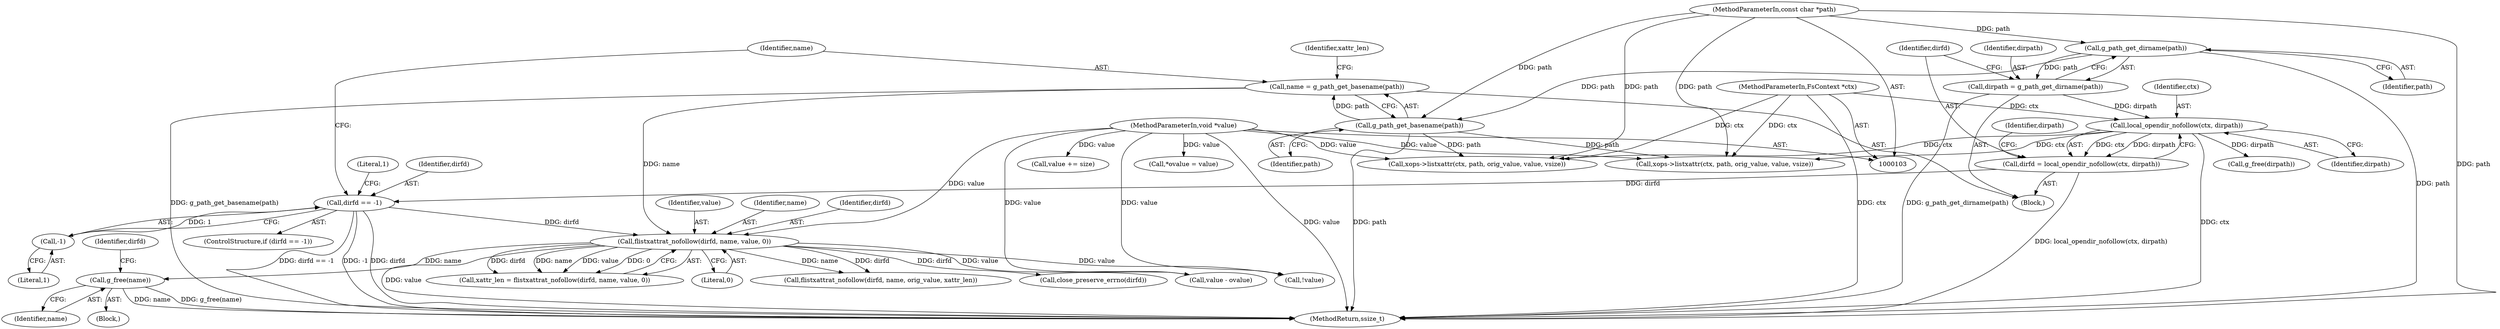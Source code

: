 digraph "0_qemu_4ffcdef4277a91af15a3c09f7d16af072c29f3f2@API" {
"1000165" [label="(Call,g_free(name))"];
"1000155" [label="(Call,flistxattrat_nofollow(dirfd, name, value, 0))"];
"1000141" [label="(Call,dirfd == -1)"];
"1000133" [label="(Call,dirfd = local_opendir_nofollow(ctx, dirpath))"];
"1000135" [label="(Call,local_opendir_nofollow(ctx, dirpath))"];
"1000104" [label="(MethodParameterIn,FsContext *ctx)"];
"1000129" [label="(Call,dirpath = g_path_get_dirname(path))"];
"1000131" [label="(Call,g_path_get_dirname(path))"];
"1000105" [label="(MethodParameterIn,const char *path)"];
"1000143" [label="(Call,-1)"];
"1000149" [label="(Call,name = g_path_get_basename(path))"];
"1000151" [label="(Call,g_path_get_basename(path))"];
"1000106" [label="(MethodParameterIn,void *value)"];
"1000166" [label="(Identifier,name)"];
"1000217" [label="(Call,!value)"];
"1000268" [label="(Call,value - ovalue)"];
"1000135" [label="(Call,local_opendir_nofollow(ctx, dirpath))"];
"1000157" [label="(Identifier,name)"];
"1000104" [label="(MethodParameterIn,FsContext *ctx)"];
"1000138" [label="(Call,g_free(dirpath))"];
"1000150" [label="(Identifier,name)"];
"1000129" [label="(Call,dirpath = g_path_get_dirname(path))"];
"1000156" [label="(Identifier,dirfd)"];
"1000158" [label="(Identifier,value)"];
"1000142" [label="(Identifier,dirfd)"];
"1000132" [label="(Identifier,path)"];
"1000155" [label="(Call,flistxattrat_nofollow(dirfd, name, value, 0))"];
"1000177" [label="(Call,flistxattrat_nofollow(dirfd, name, orig_value, xattr_len))"];
"1000108" [label="(Block,)"];
"1000232" [label="(Call,xops->listxattr(ctx, path, orig_value, value, vsize))"];
"1000130" [label="(Identifier,dirpath)"];
"1000148" [label="(Literal,1)"];
"1000136" [label="(Identifier,ctx)"];
"1000165" [label="(Call,g_free(name))"];
"1000168" [label="(Identifier,dirfd)"];
"1000140" [label="(ControlStructure,if (dirfd == -1))"];
"1000143" [label="(Call,-1)"];
"1000154" [label="(Identifier,xattr_len)"];
"1000167" [label="(Call,close_preserve_errno(dirfd))"];
"1000134" [label="(Identifier,dirfd)"];
"1000159" [label="(Literal,0)"];
"1000131" [label="(Call,g_path_get_dirname(path))"];
"1000149" [label="(Call,name = g_path_get_basename(path))"];
"1000133" [label="(Call,dirfd = local_opendir_nofollow(ctx, dirpath))"];
"1000164" [label="(Block,)"];
"1000222" [label="(Call,xops->listxattr(ctx, path, orig_value, value, vsize))"];
"1000141" [label="(Call,dirfd == -1)"];
"1000114" [label="(Call,*ovalue = value)"];
"1000153" [label="(Call,xattr_len = flistxattrat_nofollow(dirfd, name, value, 0))"];
"1000151" [label="(Call,g_path_get_basename(path))"];
"1000105" [label="(MethodParameterIn,const char *path)"];
"1000152" [label="(Identifier,path)"];
"1000139" [label="(Identifier,dirpath)"];
"1000244" [label="(Call,value += size)"];
"1000276" [label="(MethodReturn,ssize_t)"];
"1000106" [label="(MethodParameterIn,void *value)"];
"1000144" [label="(Literal,1)"];
"1000137" [label="(Identifier,dirpath)"];
"1000165" -> "1000164"  [label="AST: "];
"1000165" -> "1000166"  [label="CFG: "];
"1000166" -> "1000165"  [label="AST: "];
"1000168" -> "1000165"  [label="CFG: "];
"1000165" -> "1000276"  [label="DDG: name"];
"1000165" -> "1000276"  [label="DDG: g_free(name)"];
"1000155" -> "1000165"  [label="DDG: name"];
"1000155" -> "1000153"  [label="AST: "];
"1000155" -> "1000159"  [label="CFG: "];
"1000156" -> "1000155"  [label="AST: "];
"1000157" -> "1000155"  [label="AST: "];
"1000158" -> "1000155"  [label="AST: "];
"1000159" -> "1000155"  [label="AST: "];
"1000153" -> "1000155"  [label="CFG: "];
"1000155" -> "1000276"  [label="DDG: value"];
"1000155" -> "1000153"  [label="DDG: dirfd"];
"1000155" -> "1000153"  [label="DDG: name"];
"1000155" -> "1000153"  [label="DDG: value"];
"1000155" -> "1000153"  [label="DDG: 0"];
"1000141" -> "1000155"  [label="DDG: dirfd"];
"1000149" -> "1000155"  [label="DDG: name"];
"1000106" -> "1000155"  [label="DDG: value"];
"1000155" -> "1000167"  [label="DDG: dirfd"];
"1000155" -> "1000177"  [label="DDG: dirfd"];
"1000155" -> "1000177"  [label="DDG: name"];
"1000155" -> "1000217"  [label="DDG: value"];
"1000155" -> "1000268"  [label="DDG: value"];
"1000141" -> "1000140"  [label="AST: "];
"1000141" -> "1000143"  [label="CFG: "];
"1000142" -> "1000141"  [label="AST: "];
"1000143" -> "1000141"  [label="AST: "];
"1000148" -> "1000141"  [label="CFG: "];
"1000150" -> "1000141"  [label="CFG: "];
"1000141" -> "1000276"  [label="DDG: dirfd"];
"1000141" -> "1000276"  [label="DDG: dirfd == -1"];
"1000141" -> "1000276"  [label="DDG: -1"];
"1000133" -> "1000141"  [label="DDG: dirfd"];
"1000143" -> "1000141"  [label="DDG: 1"];
"1000133" -> "1000108"  [label="AST: "];
"1000133" -> "1000135"  [label="CFG: "];
"1000134" -> "1000133"  [label="AST: "];
"1000135" -> "1000133"  [label="AST: "];
"1000139" -> "1000133"  [label="CFG: "];
"1000133" -> "1000276"  [label="DDG: local_opendir_nofollow(ctx, dirpath)"];
"1000135" -> "1000133"  [label="DDG: ctx"];
"1000135" -> "1000133"  [label="DDG: dirpath"];
"1000135" -> "1000137"  [label="CFG: "];
"1000136" -> "1000135"  [label="AST: "];
"1000137" -> "1000135"  [label="AST: "];
"1000135" -> "1000276"  [label="DDG: ctx"];
"1000104" -> "1000135"  [label="DDG: ctx"];
"1000129" -> "1000135"  [label="DDG: dirpath"];
"1000135" -> "1000138"  [label="DDG: dirpath"];
"1000135" -> "1000222"  [label="DDG: ctx"];
"1000135" -> "1000232"  [label="DDG: ctx"];
"1000104" -> "1000103"  [label="AST: "];
"1000104" -> "1000276"  [label="DDG: ctx"];
"1000104" -> "1000222"  [label="DDG: ctx"];
"1000104" -> "1000232"  [label="DDG: ctx"];
"1000129" -> "1000108"  [label="AST: "];
"1000129" -> "1000131"  [label="CFG: "];
"1000130" -> "1000129"  [label="AST: "];
"1000131" -> "1000129"  [label="AST: "];
"1000134" -> "1000129"  [label="CFG: "];
"1000129" -> "1000276"  [label="DDG: g_path_get_dirname(path)"];
"1000131" -> "1000129"  [label="DDG: path"];
"1000131" -> "1000132"  [label="CFG: "];
"1000132" -> "1000131"  [label="AST: "];
"1000131" -> "1000276"  [label="DDG: path"];
"1000105" -> "1000131"  [label="DDG: path"];
"1000131" -> "1000151"  [label="DDG: path"];
"1000105" -> "1000103"  [label="AST: "];
"1000105" -> "1000276"  [label="DDG: path"];
"1000105" -> "1000151"  [label="DDG: path"];
"1000105" -> "1000222"  [label="DDG: path"];
"1000105" -> "1000232"  [label="DDG: path"];
"1000143" -> "1000144"  [label="CFG: "];
"1000144" -> "1000143"  [label="AST: "];
"1000149" -> "1000108"  [label="AST: "];
"1000149" -> "1000151"  [label="CFG: "];
"1000150" -> "1000149"  [label="AST: "];
"1000151" -> "1000149"  [label="AST: "];
"1000154" -> "1000149"  [label="CFG: "];
"1000149" -> "1000276"  [label="DDG: g_path_get_basename(path)"];
"1000151" -> "1000149"  [label="DDG: path"];
"1000151" -> "1000152"  [label="CFG: "];
"1000152" -> "1000151"  [label="AST: "];
"1000151" -> "1000276"  [label="DDG: path"];
"1000151" -> "1000222"  [label="DDG: path"];
"1000151" -> "1000232"  [label="DDG: path"];
"1000106" -> "1000103"  [label="AST: "];
"1000106" -> "1000276"  [label="DDG: value"];
"1000106" -> "1000114"  [label="DDG: value"];
"1000106" -> "1000217"  [label="DDG: value"];
"1000106" -> "1000222"  [label="DDG: value"];
"1000106" -> "1000232"  [label="DDG: value"];
"1000106" -> "1000244"  [label="DDG: value"];
"1000106" -> "1000268"  [label="DDG: value"];
}
